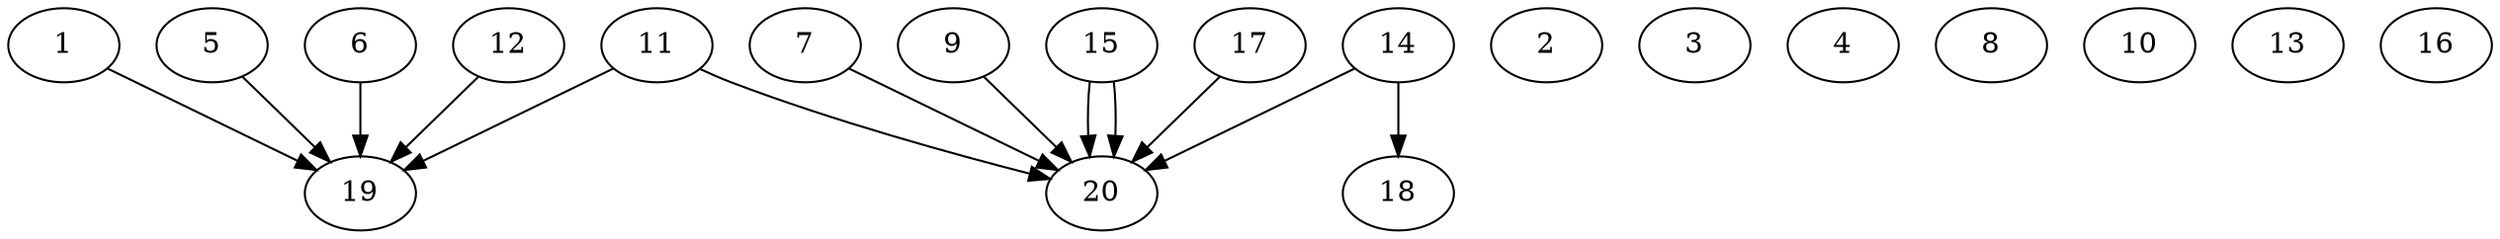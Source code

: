 // DAG automatically generated by daggen at Thu Oct  3 13:58:42 2019
// ./daggen --dot -n 20 --ccr 0.4 --fat 0.9 --regular 0.5 --density 0.5 --mindata 5242880 --maxdata 52428800 
digraph G {
  1 [size="110205440", alpha="0.04", expect_size="44082176"] 
  1 -> 19 [size ="44082176"]
  2 [size="27253760", alpha="0.18", expect_size="10901504"] 
  3 [size="124446720", alpha="0.09", expect_size="49778688"] 
  4 [size="61734400", alpha="0.09", expect_size="24693760"] 
  5 [size="103464960", alpha="0.09", expect_size="41385984"] 
  5 -> 19 [size ="41385984"]
  6 [size="34280960", alpha="0.09", expect_size="13712384"] 
  6 -> 19 [size ="13712384"]
  7 [size="106301440", alpha="0.18", expect_size="42520576"] 
  7 -> 20 [size ="42520576"]
  8 [size="39582720", alpha="0.19", expect_size="15833088"] 
  9 [size="123248640", alpha="0.19", expect_size="49299456"] 
  9 -> 20 [size ="49299456"]
  10 [size="79964160", alpha="0.14", expect_size="31985664"] 
  11 [size="111667200", alpha="0.10", expect_size="44666880"] 
  11 -> 19 [size ="44666880"]
  11 -> 20 [size ="44666880"]
  12 [size="17000960", alpha="0.14", expect_size="6800384"] 
  12 -> 19 [size ="6800384"]
  13 [size="125744640", alpha="0.03", expect_size="50297856"] 
  14 [size="63733760", alpha="0.19", expect_size="25493504"] 
  14 -> 18 [size ="25493504"]
  14 -> 20 [size ="25493504"]
  15 [size="118896640", alpha="0.14", expect_size="47558656"] 
  15 -> 20 [size ="47558656"]
  15 -> 20 [size ="47558656"]
  16 [size="55272960", alpha="0.12", expect_size="22109184"] 
  17 [size="108075520", alpha="0.14", expect_size="43230208"] 
  17 -> 20 [size ="43230208"]
  18 [size="98388480", alpha="0.05", expect_size="39355392"] 
  19 [size="89738240", alpha="0.10", expect_size="35895296"] 
  20 [size="84595200", alpha="0.19", expect_size="33838080"] 
}
